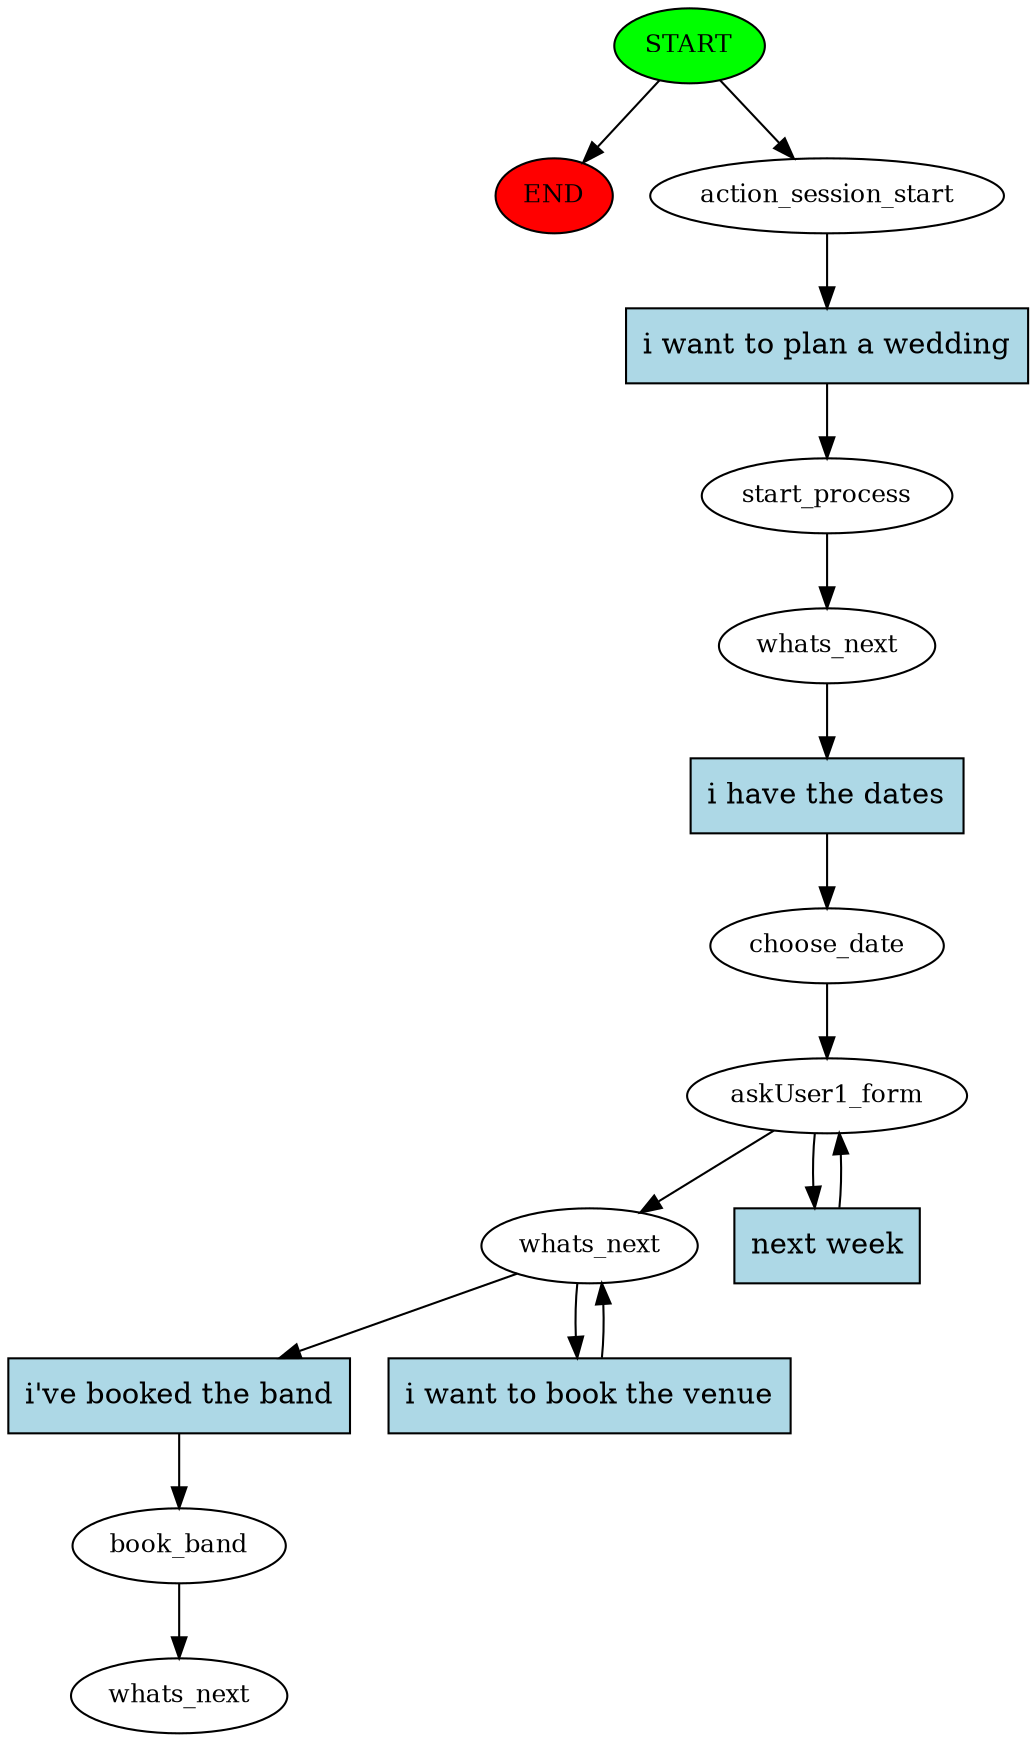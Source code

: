 digraph  {
0 [class="start active", fillcolor=green, fontsize=12, label=START, style=filled];
"-1" [class=end, fillcolor=red, fontsize=12, label=END, style=filled];
1 [class=active, fontsize=12, label=action_session_start];
2 [class=active, fontsize=12, label=start_process];
3 [class=active, fontsize=12, label=whats_next];
4 [class=active, fontsize=12, label=choose_date];
5 [class=active, fontsize=12, label=askUser1_form];
7 [class=active, fontsize=12, label=whats_next];
9 [class=active, fontsize=12, label=book_band];
10 [class="dashed active", fontsize=12, label=whats_next];
11 [class="intent active", fillcolor=lightblue, label="i want to plan a wedding", shape=rect, style=filled];
12 [class="intent active", fillcolor=lightblue, label="i have the dates", shape=rect, style=filled];
13 [class="intent active", fillcolor=lightblue, label="next week", shape=rect, style=filled];
14 [class="intent active", fillcolor=lightblue, label="i've booked the band", shape=rect, style=filled];
15 [class="intent active", fillcolor=lightblue, label="i want to book the venue", shape=rect, style=filled];
0 -> "-1"  [class="", key=NONE, label=""];
0 -> 1  [class=active, key=NONE, label=""];
1 -> 11  [class=active, key=0];
2 -> 3  [class=active, key=NONE, label=""];
3 -> 12  [class=active, key=0];
4 -> 5  [class=active, key=NONE, label=""];
5 -> 7  [class=active, key=NONE, label=""];
5 -> 13  [class=active, key=0];
7 -> 14  [class=active, key=0];
7 -> 15  [class=active, key=0];
9 -> 10  [class=active, key=NONE, label=""];
11 -> 2  [class=active, key=0];
12 -> 4  [class=active, key=0];
13 -> 5  [class=active, key=0];
14 -> 9  [class=active, key=0];
15 -> 7  [class=active, key=0];
}
